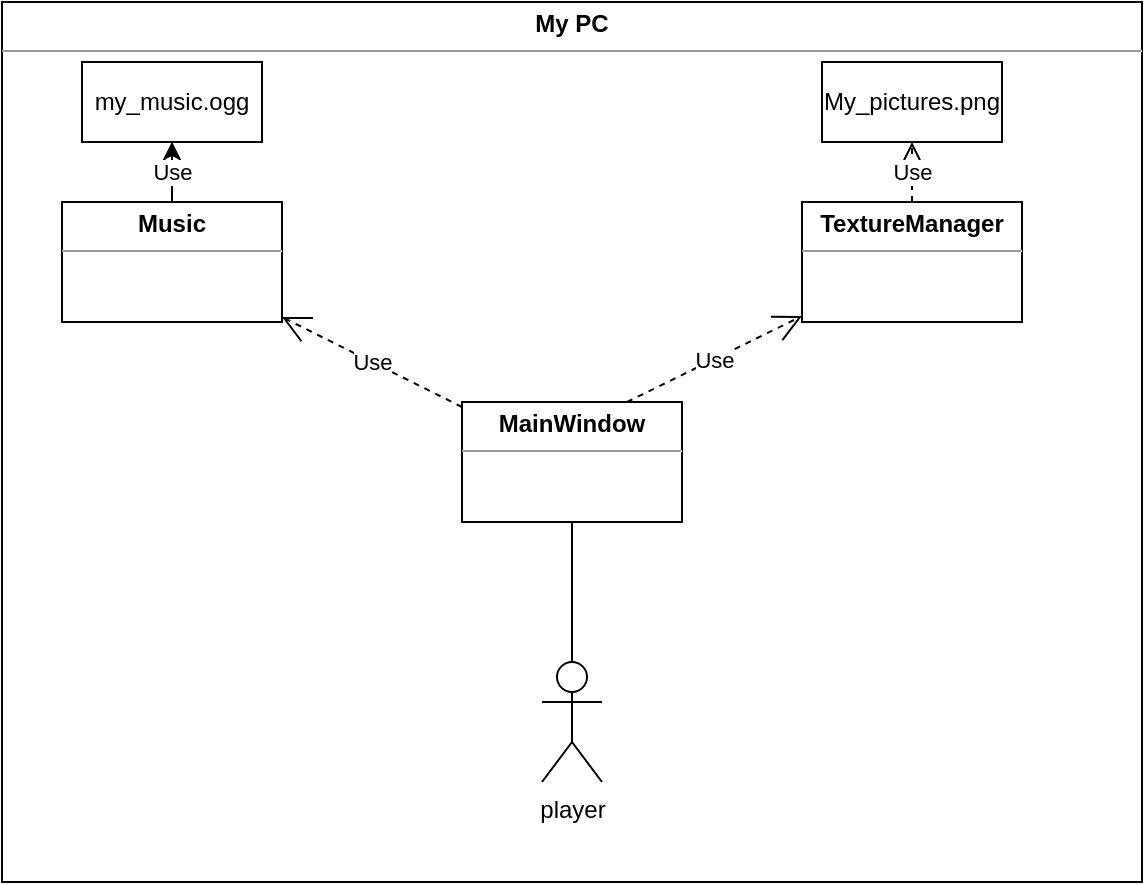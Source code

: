 <mxfile version="23.1.6" type="device">
  <diagram name="Сторінка-1" id="_XXKR_IUMBMaYtfP8-WY">
    <mxGraphModel dx="1042" dy="631" grid="1" gridSize="10" guides="1" tooltips="1" connect="1" arrows="1" fold="1" page="1" pageScale="1" pageWidth="827" pageHeight="1169" math="0" shadow="0">
      <root>
        <mxCell id="0" />
        <mxCell id="1" parent="0" />
        <mxCell id="srvnr3A5TYxj8ltDzy_6-12" value="&lt;p style=&quot;margin:0px;margin-top:4px;text-align:center;&quot;&gt;&lt;b&gt;My PC&lt;/b&gt;&lt;/p&gt;&lt;hr size=&quot;1&quot;&gt;&lt;div style=&quot;height:2px;&quot;&gt;&lt;/div&gt;" style="verticalAlign=top;align=left;overflow=fill;html=1;whiteSpace=wrap;" vertex="1" parent="1">
          <mxGeometry x="160" y="190" width="570" height="440" as="geometry" />
        </mxCell>
        <mxCell id="srvnr3A5TYxj8ltDzy_6-19" value="" style="edgeStyle=orthogonalEdgeStyle;rounded=0;orthogonalLoop=1;jettySize=auto;html=1;" edge="1" parent="1" source="srvnr3A5TYxj8ltDzy_6-14" target="srvnr3A5TYxj8ltDzy_6-16">
          <mxGeometry relative="1" as="geometry" />
        </mxCell>
        <mxCell id="srvnr3A5TYxj8ltDzy_6-14" value="&lt;p style=&quot;margin:0px;margin-top:4px;text-align:center;&quot;&gt;&lt;b&gt;Music&lt;/b&gt;&lt;/p&gt;&lt;hr size=&quot;1&quot;&gt;&lt;div style=&quot;height:2px;&quot;&gt;&lt;/div&gt;" style="verticalAlign=top;align=left;overflow=fill;html=1;whiteSpace=wrap;" vertex="1" parent="1">
          <mxGeometry x="190" y="290" width="110" height="60" as="geometry" />
        </mxCell>
        <mxCell id="srvnr3A5TYxj8ltDzy_6-15" value="Use" style="endArrow=open;endSize=12;dashed=1;html=1;rounded=0;" edge="1" parent="1" source="srvnr3A5TYxj8ltDzy_6-14" target="srvnr3A5TYxj8ltDzy_6-16">
          <mxGeometry width="160" relative="1" as="geometry">
            <mxPoint x="330" y="430" as="sourcePoint" />
            <mxPoint x="490" y="430" as="targetPoint" />
            <mxPoint as="offset" />
          </mxGeometry>
        </mxCell>
        <mxCell id="srvnr3A5TYxj8ltDzy_6-16" value="my_music.ogg" style="html=1;whiteSpace=wrap;" vertex="1" parent="1">
          <mxGeometry x="200" y="220" width="90" height="40" as="geometry" />
        </mxCell>
        <mxCell id="srvnr3A5TYxj8ltDzy_6-17" value="&lt;p style=&quot;margin:0px;margin-top:4px;text-align:center;&quot;&gt;&lt;b&gt;TextureManager&lt;/b&gt;&lt;br&gt;&lt;/p&gt;&lt;hr size=&quot;1&quot;&gt;&lt;div style=&quot;height:2px;&quot;&gt;&lt;/div&gt;" style="verticalAlign=top;align=left;overflow=fill;html=1;whiteSpace=wrap;" vertex="1" parent="1">
          <mxGeometry x="560" y="290" width="110" height="60" as="geometry" />
        </mxCell>
        <mxCell id="srvnr3A5TYxj8ltDzy_6-18" value="My_pictures.png" style="html=1;whiteSpace=wrap;" vertex="1" parent="1">
          <mxGeometry x="570" y="220" width="90" height="40" as="geometry" />
        </mxCell>
        <mxCell id="srvnr3A5TYxj8ltDzy_6-20" value="Use" style="endArrow=open;endSize=12;dashed=1;html=1;rounded=0;" edge="1" parent="1" source="srvnr3A5TYxj8ltDzy_6-17" target="srvnr3A5TYxj8ltDzy_6-18">
          <mxGeometry width="160" relative="1" as="geometry">
            <mxPoint x="255" y="300" as="sourcePoint" />
            <mxPoint x="255" y="270" as="targetPoint" />
            <mxPoint as="offset" />
          </mxGeometry>
        </mxCell>
        <mxCell id="srvnr3A5TYxj8ltDzy_6-21" value="player" style="shape=umlActor;verticalLabelPosition=bottom;verticalAlign=top;html=1;" vertex="1" parent="1">
          <mxGeometry x="430" y="520" width="30" height="60" as="geometry" />
        </mxCell>
        <mxCell id="srvnr3A5TYxj8ltDzy_6-22" value="&lt;p style=&quot;margin:0px;margin-top:4px;text-align:center;&quot;&gt;&lt;b&gt;MainWindow&lt;/b&gt;&lt;/p&gt;&lt;hr size=&quot;1&quot;&gt;&lt;div style=&quot;height:2px;&quot;&gt;&lt;/div&gt;" style="verticalAlign=top;align=left;overflow=fill;html=1;whiteSpace=wrap;" vertex="1" parent="1">
          <mxGeometry x="390" y="390" width="110" height="60" as="geometry" />
        </mxCell>
        <mxCell id="srvnr3A5TYxj8ltDzy_6-23" value="" style="endArrow=none;html=1;rounded=0;exitX=0.5;exitY=0;exitDx=0;exitDy=0;exitPerimeter=0;" edge="1" parent="1" source="srvnr3A5TYxj8ltDzy_6-21">
          <mxGeometry width="50" height="50" relative="1" as="geometry">
            <mxPoint x="390" y="460" as="sourcePoint" />
            <mxPoint x="445" y="450" as="targetPoint" />
          </mxGeometry>
        </mxCell>
        <mxCell id="srvnr3A5TYxj8ltDzy_6-24" value="Use" style="endArrow=open;endSize=12;dashed=1;html=1;rounded=0;" edge="1" parent="1" source="srvnr3A5TYxj8ltDzy_6-22" target="srvnr3A5TYxj8ltDzy_6-14">
          <mxGeometry width="160" relative="1" as="geometry">
            <mxPoint x="255" y="300" as="sourcePoint" />
            <mxPoint x="255" y="270" as="targetPoint" />
            <mxPoint as="offset" />
          </mxGeometry>
        </mxCell>
        <mxCell id="srvnr3A5TYxj8ltDzy_6-25" value="Use" style="endArrow=open;endSize=12;dashed=1;html=1;rounded=0;exitX=0.75;exitY=0;exitDx=0;exitDy=0;" edge="1" parent="1" source="srvnr3A5TYxj8ltDzy_6-22" target="srvnr3A5TYxj8ltDzy_6-17">
          <mxGeometry width="160" relative="1" as="geometry">
            <mxPoint x="265" y="310" as="sourcePoint" />
            <mxPoint x="265" y="280" as="targetPoint" />
            <mxPoint as="offset" />
          </mxGeometry>
        </mxCell>
      </root>
    </mxGraphModel>
  </diagram>
</mxfile>
